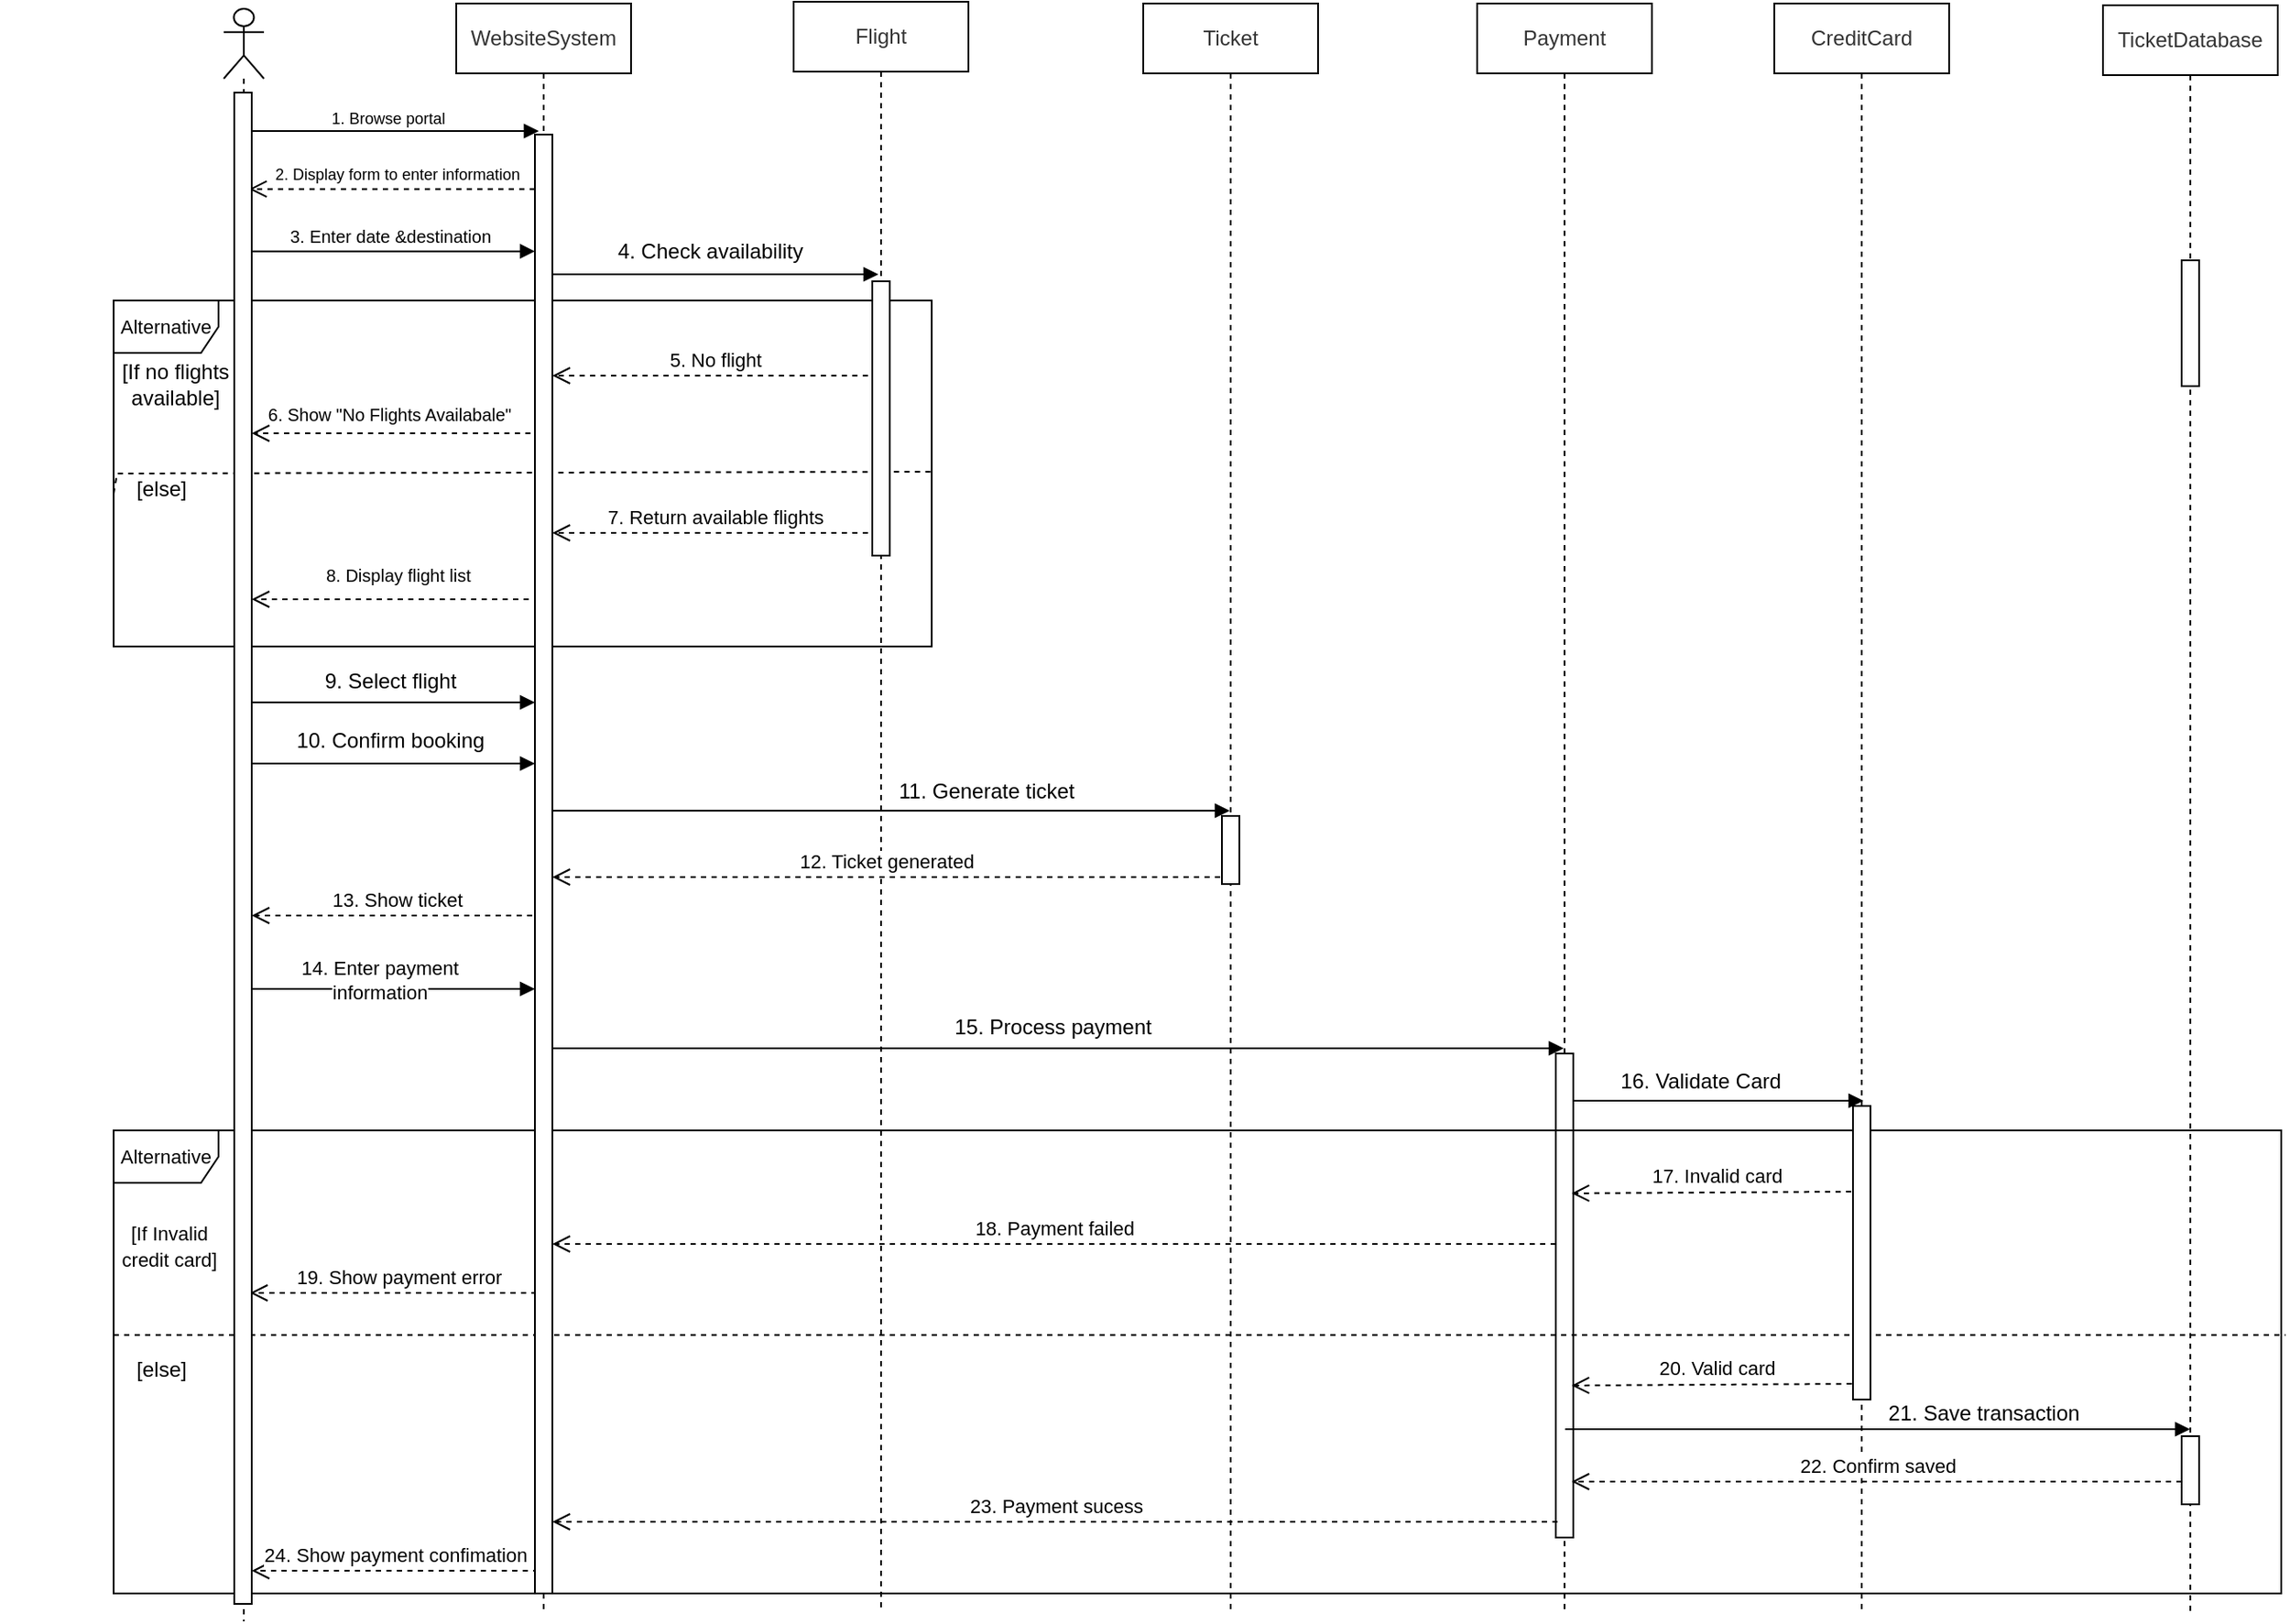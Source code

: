 <mxfile version="27.0.6">
  <diagram name="Trang-1" id="EBByfiUbzizjP6wDf-_v">
    <mxGraphModel dx="1788" dy="814" grid="0" gridSize="10" guides="1" tooltips="1" connect="1" arrows="1" fold="1" page="0" pageScale="1" pageWidth="827" pageHeight="1169" math="0" shadow="0">
      <root>
        <mxCell id="0" />
        <mxCell id="1" parent="0" />
        <mxCell id="OcpvKMQ3eihPh7LtuoBv-7" value="&lt;span style=&quot;color: rgb(51, 51, 51); font-family: arial, sans-serif; text-wrap-mode: nowrap; background-color: rgb(255, 255, 255);&quot;&gt;&lt;font style=&quot;font-size: 12px;&quot;&gt;Flight&lt;/font&gt;&lt;/span&gt;" style="shape=umlLifeline;perimeter=lifelinePerimeter;whiteSpace=wrap;html=1;container=1;dropTarget=0;collapsible=0;recursiveResize=0;outlineConnect=0;portConstraint=eastwest;newEdgeStyle={&quot;curved&quot;:0,&quot;rounded&quot;:0};" parent="1" vertex="1">
          <mxGeometry x="514" y="20" width="100" height="922" as="geometry" />
        </mxCell>
        <mxCell id="OcpvKMQ3eihPh7LtuoBv-5" value="&lt;span style=&quot;color: rgb(51, 51, 51); font-family: arial, sans-serif; text-wrap-mode: nowrap; background-color: rgb(255, 255, 255);&quot;&gt;&lt;font style=&quot;font-size: 12px;&quot;&gt;WebsiteSystem&lt;/font&gt;&lt;/span&gt;" style="shape=umlLifeline;perimeter=lifelinePerimeter;whiteSpace=wrap;html=1;container=1;dropTarget=0;collapsible=0;recursiveResize=0;outlineConnect=0;portConstraint=eastwest;newEdgeStyle={&quot;curved&quot;:0,&quot;rounded&quot;:0};" parent="1" vertex="1">
          <mxGeometry x="321" y="21" width="100" height="922" as="geometry" />
        </mxCell>
        <mxCell id="OcpvKMQ3eihPh7LtuoBv-9" value="&lt;span style=&quot;color: rgb(51, 51, 51); font-family: arial, sans-serif; text-wrap-mode: nowrap; background-color: rgb(255, 255, 255);&quot;&gt;&lt;font style=&quot;font-size: 12px;&quot;&gt;Ticket&lt;/font&gt;&lt;/span&gt;" style="shape=umlLifeline;perimeter=lifelinePerimeter;whiteSpace=wrap;html=1;container=1;dropTarget=0;collapsible=0;recursiveResize=0;outlineConnect=0;portConstraint=eastwest;newEdgeStyle={&quot;curved&quot;:0,&quot;rounded&quot;:0};" parent="1" vertex="1">
          <mxGeometry x="714" y="21" width="100" height="920" as="geometry" />
        </mxCell>
        <mxCell id="VGC5vULkN33uPKPLS_7s-29" value="" style="html=1;points=[[0,0,0,0,5],[0,1,0,0,-5],[1,0,0,0,5],[1,1,0,0,-5]];perimeter=orthogonalPerimeter;outlineConnect=0;targetShapes=umlLifeline;portConstraint=eastwest;newEdgeStyle={&quot;curved&quot;:0,&quot;rounded&quot;:0};" vertex="1" parent="OcpvKMQ3eihPh7LtuoBv-9">
          <mxGeometry x="45" y="465" width="10" height="39" as="geometry" />
        </mxCell>
        <mxCell id="OcpvKMQ3eihPh7LtuoBv-11" value="&lt;span style=&quot;color: rgb(51, 51, 51); font-family: arial, sans-serif; text-wrap-mode: nowrap; background-color: rgb(255, 255, 255);&quot;&gt;&lt;font style=&quot;font-size: 12px;&quot;&gt;Payment&lt;/font&gt;&lt;/span&gt;" style="shape=umlLifeline;perimeter=lifelinePerimeter;whiteSpace=wrap;html=1;container=1;dropTarget=0;collapsible=0;recursiveResize=0;outlineConnect=0;portConstraint=eastwest;newEdgeStyle={&quot;curved&quot;:0,&quot;rounded&quot;:0};" parent="1" vertex="1">
          <mxGeometry x="905" y="21" width="100" height="920" as="geometry" />
        </mxCell>
        <mxCell id="VGC5vULkN33uPKPLS_7s-30" value="" style="html=1;points=[[0,0,0,0,5],[0,1,0,0,-5],[1,0,0,0,5],[1,1,0,0,-5]];perimeter=orthogonalPerimeter;outlineConnect=0;targetShapes=umlLifeline;portConstraint=eastwest;newEdgeStyle={&quot;curved&quot;:0,&quot;rounded&quot;:0};" vertex="1" parent="OcpvKMQ3eihPh7LtuoBv-11">
          <mxGeometry x="45" y="601" width="10" height="277" as="geometry" />
        </mxCell>
        <mxCell id="OcpvKMQ3eihPh7LtuoBv-13" value="&lt;span style=&quot;color: rgb(51, 51, 51); font-family: arial, sans-serif; text-wrap-mode: nowrap; background-color: rgb(255, 255, 255);&quot;&gt;&lt;font style=&quot;font-size: 12px;&quot;&gt;CreditCard&lt;/font&gt;&lt;/span&gt;" style="shape=umlLifeline;perimeter=lifelinePerimeter;whiteSpace=wrap;html=1;container=1;dropTarget=0;collapsible=0;recursiveResize=0;outlineConnect=0;portConstraint=eastwest;newEdgeStyle={&quot;curved&quot;:0,&quot;rounded&quot;:0};" parent="1" vertex="1">
          <mxGeometry x="1075" y="21" width="100" height="921" as="geometry" />
        </mxCell>
        <mxCell id="OcpvKMQ3eihPh7LtuoBv-15" value="&lt;span style=&quot;color: rgb(51, 51, 51); font-family: arial, sans-serif; text-wrap-mode: nowrap; background-color: rgb(255, 255, 255);&quot;&gt;&lt;font style=&quot;font-size: 12px;&quot;&gt;TicketDatabase&lt;/font&gt;&lt;/span&gt;" style="shape=umlLifeline;perimeter=lifelinePerimeter;whiteSpace=wrap;html=1;container=1;dropTarget=0;collapsible=0;recursiveResize=0;outlineConnect=0;portConstraint=eastwest;newEdgeStyle={&quot;curved&quot;:0,&quot;rounded&quot;:0};" parent="1" vertex="1">
          <mxGeometry x="1263" y="22" width="100" height="921" as="geometry" />
        </mxCell>
        <mxCell id="OcpvKMQ3eihPh7LtuoBv-16" value="" style="html=1;points=[[0,0,0,0,5],[0,1,0,0,-5],[1,0,0,0,5],[1,1,0,0,-5]];perimeter=orthogonalPerimeter;outlineConnect=0;targetShapes=umlLifeline;portConstraint=eastwest;newEdgeStyle={&quot;curved&quot;:0,&quot;rounded&quot;:0};" parent="1" vertex="1">
          <mxGeometry x="1308" y="168" width="10" height="72" as="geometry" />
        </mxCell>
        <mxCell id="OcpvKMQ3eihPh7LtuoBv-18" value="" style="html=1;verticalAlign=bottom;endArrow=block;curved=0;rounded=0;" parent="1" edge="1">
          <mxGeometry x="-0.825" y="37" width="80" relative="1" as="geometry">
            <mxPoint x="197.75" y="94" as="sourcePoint" />
            <mxPoint x="368.25" y="94" as="targetPoint" />
            <mxPoint as="offset" />
          </mxGeometry>
        </mxCell>
        <mxCell id="OcpvKMQ3eihPh7LtuoBv-19" value="&lt;font style=&quot;font-size: 9px;&quot;&gt;1. Browse portal&amp;nbsp;&lt;/font&gt;" style="text;html=1;align=center;verticalAlign=middle;whiteSpace=wrap;rounded=0;" parent="1" vertex="1">
          <mxGeometry x="222.5" y="78" width="121" height="16" as="geometry" />
        </mxCell>
        <mxCell id="OcpvKMQ3eihPh7LtuoBv-20" value="" style="html=1;verticalAlign=bottom;endArrow=block;curved=0;rounded=0;" parent="1" edge="1" target="VGC5vULkN33uPKPLS_7s-24">
          <mxGeometry x="-0.825" y="37" width="80" relative="1" as="geometry">
            <mxPoint x="195.5" y="162.83" as="sourcePoint" />
            <mxPoint x="359" y="163.12" as="targetPoint" />
            <mxPoint as="offset" />
          </mxGeometry>
        </mxCell>
        <mxCell id="OcpvKMQ3eihPh7LtuoBv-21" value="&lt;font style=&quot;font-size: 10px;&quot;&gt;3. Enter date &amp;amp;destination&lt;/font&gt;" style="text;html=1;align=center;verticalAlign=middle;whiteSpace=wrap;rounded=0;" parent="1" vertex="1">
          <mxGeometry x="214.5" y="146" width="137" height="16" as="geometry" />
        </mxCell>
        <mxCell id="OcpvKMQ3eihPh7LtuoBv-22" value="" style="html=1;verticalAlign=bottom;endArrow=block;curved=0;rounded=0;" parent="1" edge="1">
          <mxGeometry x="-0.825" y="37" width="80" relative="1" as="geometry">
            <mxPoint x="371" y="176" as="sourcePoint" />
            <mxPoint x="562.5" y="176" as="targetPoint" />
            <mxPoint as="offset" />
          </mxGeometry>
        </mxCell>
        <mxCell id="OcpvKMQ3eihPh7LtuoBv-23" value="4. Check availability" style="text;html=1;align=center;verticalAlign=middle;whiteSpace=wrap;rounded=0;" parent="1" vertex="1">
          <mxGeometry x="378" y="155" width="177" height="16" as="geometry" />
        </mxCell>
        <mxCell id="OcpvKMQ3eihPh7LtuoBv-25" value="&lt;font style=&quot;font-size: 11px;&quot;&gt;Alternative&lt;/font&gt;" style="shape=umlFrame;whiteSpace=wrap;html=1;pointerEvents=0;" parent="1" vertex="1">
          <mxGeometry x="125" y="191" width="468" height="198" as="geometry" />
        </mxCell>
        <mxCell id="OcpvKMQ3eihPh7LtuoBv-27" value="[If no flights available]" style="text;html=1;align=center;verticalAlign=middle;whiteSpace=wrap;rounded=0;" parent="1" vertex="1">
          <mxGeometry x="104" y="214" width="113" height="50" as="geometry" />
        </mxCell>
        <mxCell id="OcpvKMQ3eihPh7LtuoBv-31" value="5. No flight" style="html=1;verticalAlign=bottom;endArrow=open;dashed=1;endSize=8;curved=0;rounded=0;" parent="1" edge="1" target="VGC5vULkN33uPKPLS_7s-24">
          <mxGeometry relative="1" as="geometry">
            <mxPoint x="562.54" y="234" as="sourcePoint" />
            <mxPoint x="370.469" y="234" as="targetPoint" />
          </mxGeometry>
        </mxCell>
        <mxCell id="OcpvKMQ3eihPh7LtuoBv-34" value="" style="html=1;verticalAlign=bottom;endArrow=open;dashed=1;endSize=8;curved=0;rounded=0;" parent="1" edge="1" target="VGC5vULkN33uPKPLS_7s-20">
          <mxGeometry relative="1" as="geometry">
            <mxPoint x="369.5" y="267" as="sourcePoint" />
            <mxPoint x="198.499" y="267.21" as="targetPoint" />
          </mxGeometry>
        </mxCell>
        <mxCell id="OcpvKMQ3eihPh7LtuoBv-36" value="&lt;font style=&quot;font-size: 10px;&quot;&gt;6. Show &quot;No Flights Availabale&quot;&lt;/font&gt;" style="text;html=1;align=center;verticalAlign=middle;whiteSpace=wrap;rounded=0;" parent="1" vertex="1">
          <mxGeometry x="212" y="247" width="142" height="17" as="geometry" />
        </mxCell>
        <mxCell id="OcpvKMQ3eihPh7LtuoBv-38" value="[else]" style="text;html=1;align=center;verticalAlign=middle;whiteSpace=wrap;rounded=0;" parent="1" vertex="1">
          <mxGeometry x="60" y="291" width="185" height="16" as="geometry" />
        </mxCell>
        <mxCell id="OcpvKMQ3eihPh7LtuoBv-39" value="" style="endArrow=none;dashed=1;html=1;rounded=0;exitX=0;exitY=0.558;exitDx=0;exitDy=0;exitPerimeter=0;entryX=1.001;entryY=0.495;entryDx=0;entryDy=0;entryPerimeter=0;" parent="1" source="OcpvKMQ3eihPh7LtuoBv-25" edge="1" target="OcpvKMQ3eihPh7LtuoBv-25">
          <mxGeometry width="50" height="50" relative="1" as="geometry">
            <mxPoint x="125" y="290" as="sourcePoint" />
            <mxPoint x="580" y="290" as="targetPoint" />
            <Array as="points">
              <mxPoint x="127" y="290" />
            </Array>
          </mxGeometry>
        </mxCell>
        <mxCell id="OcpvKMQ3eihPh7LtuoBv-40" value="7. Return available flights" style="html=1;verticalAlign=bottom;endArrow=open;dashed=1;endSize=8;curved=0;rounded=0;" parent="1" edge="1" target="VGC5vULkN33uPKPLS_7s-24">
          <mxGeometry relative="1" as="geometry">
            <mxPoint x="562.54" y="324" as="sourcePoint" />
            <mxPoint x="370.469" y="324" as="targetPoint" />
          </mxGeometry>
        </mxCell>
        <mxCell id="OcpvKMQ3eihPh7LtuoBv-41" value="" style="html=1;verticalAlign=bottom;endArrow=open;dashed=1;endSize=8;curved=0;rounded=0;" parent="1" edge="1" target="VGC5vULkN33uPKPLS_7s-20">
          <mxGeometry relative="1" as="geometry">
            <mxPoint x="368.5" y="362" as="sourcePoint" />
            <mxPoint x="197.499" y="362.21" as="targetPoint" />
          </mxGeometry>
        </mxCell>
        <mxCell id="OcpvKMQ3eihPh7LtuoBv-42" value="&lt;span style=&quot;font-size: 10px;&quot;&gt;8. Display flight list&lt;/span&gt;" style="text;html=1;align=center;verticalAlign=middle;whiteSpace=wrap;rounded=0;" parent="1" vertex="1">
          <mxGeometry x="217" y="339" width="142" height="17" as="geometry" />
        </mxCell>
        <mxCell id="OcpvKMQ3eihPh7LtuoBv-46" value="" style="html=1;verticalAlign=bottom;endArrow=block;curved=0;rounded=0;" parent="1" edge="1">
          <mxGeometry x="-0.825" y="37" width="80" relative="1" as="geometry">
            <mxPoint x="195" y="421" as="sourcePoint" />
            <mxPoint x="366" y="421" as="targetPoint" />
            <mxPoint as="offset" />
          </mxGeometry>
        </mxCell>
        <mxCell id="OcpvKMQ3eihPh7LtuoBv-47" value="9. Select flight" style="text;html=1;align=center;verticalAlign=middle;whiteSpace=wrap;rounded=0;" parent="1" vertex="1">
          <mxGeometry x="222.5" y="401" width="121" height="16" as="geometry" />
        </mxCell>
        <mxCell id="OcpvKMQ3eihPh7LtuoBv-48" value="" style="html=1;verticalAlign=bottom;endArrow=block;curved=0;rounded=0;" parent="1" edge="1">
          <mxGeometry x="-0.825" y="37" width="80" relative="1" as="geometry">
            <mxPoint x="195" y="456" as="sourcePoint" />
            <mxPoint x="366" y="456" as="targetPoint" />
            <mxPoint as="offset" />
          </mxGeometry>
        </mxCell>
        <mxCell id="OcpvKMQ3eihPh7LtuoBv-49" value="10. Confirm booking" style="text;html=1;align=center;verticalAlign=middle;whiteSpace=wrap;rounded=0;" parent="1" vertex="1">
          <mxGeometry x="222.5" y="435" width="121" height="16" as="geometry" />
        </mxCell>
        <mxCell id="OcpvKMQ3eihPh7LtuoBv-50" value="" style="html=1;verticalAlign=bottom;endArrow=block;curved=0;rounded=0;" parent="1" target="OcpvKMQ3eihPh7LtuoBv-9" edge="1">
          <mxGeometry x="-0.825" y="37" width="80" relative="1" as="geometry">
            <mxPoint x="371" y="483" as="sourcePoint" />
            <mxPoint x="542" y="483" as="targetPoint" />
            <mxPoint as="offset" />
          </mxGeometry>
        </mxCell>
        <mxCell id="OcpvKMQ3eihPh7LtuoBv-51" value="11. Generate ticket" style="text;html=1;align=center;verticalAlign=middle;whiteSpace=wrap;rounded=0;" parent="1" vertex="1">
          <mxGeometry x="530" y="464" width="189" height="16" as="geometry" />
        </mxCell>
        <mxCell id="OcpvKMQ3eihPh7LtuoBv-52" value="12. Ticket generated" style="html=1;verticalAlign=bottom;endArrow=open;dashed=1;endSize=8;curved=0;rounded=0;" parent="1" target="VGC5vULkN33uPKPLS_7s-24" edge="1">
          <mxGeometry relative="1" as="geometry">
            <mxPoint x="758" y="521" as="sourcePoint" />
            <mxPoint x="570.999" y="514" as="targetPoint" />
            <Array as="points">
              <mxPoint x="738" y="521" />
            </Array>
          </mxGeometry>
        </mxCell>
        <mxCell id="OcpvKMQ3eihPh7LtuoBv-53" value="13. Show ticket" style="html=1;verticalAlign=bottom;endArrow=open;dashed=1;endSize=8;curved=0;rounded=0;" parent="1" source="OcpvKMQ3eihPh7LtuoBv-5" edge="1" target="VGC5vULkN33uPKPLS_7s-20">
          <mxGeometry relative="1" as="geometry">
            <mxPoint x="391.07" y="543" as="sourcePoint" />
            <mxPoint x="208" y="543" as="targetPoint" />
            <Array as="points">
              <mxPoint x="221" y="543" />
            </Array>
          </mxGeometry>
        </mxCell>
        <mxCell id="VGC5vULkN33uPKPLS_7s-1" value="" style="html=1;verticalAlign=bottom;endArrow=block;curved=0;rounded=0;" edge="1" parent="1">
          <mxGeometry x="-0.825" y="37" width="80" relative="1" as="geometry">
            <mxPoint x="195" y="585" as="sourcePoint" />
            <mxPoint x="366" y="585" as="targetPoint" />
            <mxPoint as="offset" />
          </mxGeometry>
        </mxCell>
        <mxCell id="VGC5vULkN33uPKPLS_7s-2" value="&lt;div style=&quot;text-align: center;&quot;&gt;&lt;span style=&quot;color: light-dark(rgb(0, 0, 0), rgb(255, 255, 255)); font-size: 11px; text-wrap-mode: nowrap; background-color: rgb(255, 255, 255);&quot;&gt;14. Enter payment information&lt;/span&gt;&lt;/div&gt;" style="text;whiteSpace=wrap;html=1;" vertex="1" parent="1">
          <mxGeometry x="217" y="559" width="119" height="22" as="geometry" />
        </mxCell>
        <mxCell id="VGC5vULkN33uPKPLS_7s-3" value="" style="html=1;verticalAlign=bottom;endArrow=block;curved=0;rounded=0;" edge="1" parent="1" target="OcpvKMQ3eihPh7LtuoBv-11">
          <mxGeometry x="-0.825" y="37" width="80" relative="1" as="geometry">
            <mxPoint x="371" y="619" as="sourcePoint" />
            <mxPoint x="542" y="619" as="targetPoint" />
            <mxPoint as="offset" />
          </mxGeometry>
        </mxCell>
        <mxCell id="VGC5vULkN33uPKPLS_7s-4" value="15. Process payment" style="text;html=1;align=center;verticalAlign=middle;whiteSpace=wrap;rounded=0;" vertex="1" parent="1">
          <mxGeometry x="568" y="599" width="189" height="16" as="geometry" />
        </mxCell>
        <mxCell id="VGC5vULkN33uPKPLS_7s-5" value="" style="html=1;verticalAlign=bottom;endArrow=block;curved=0;rounded=0;" edge="1" parent="1" source="VGC5vULkN33uPKPLS_7s-30">
          <mxGeometry x="-0.825" y="37" width="80" relative="1" as="geometry">
            <mxPoint x="955" y="649" as="sourcePoint" />
            <mxPoint x="1126" y="649" as="targetPoint" />
            <mxPoint as="offset" />
          </mxGeometry>
        </mxCell>
        <mxCell id="VGC5vULkN33uPKPLS_7s-6" value="16. Validate Card" style="text;html=1;align=center;verticalAlign=middle;whiteSpace=wrap;rounded=0;" vertex="1" parent="1">
          <mxGeometry x="955" y="630" width="156" height="16" as="geometry" />
        </mxCell>
        <mxCell id="VGC5vULkN33uPKPLS_7s-7" value="&lt;font style=&quot;font-size: 11px;&quot;&gt;Alternative&lt;/font&gt;" style="shape=umlFrame;whiteSpace=wrap;html=1;pointerEvents=0;" vertex="1" parent="1">
          <mxGeometry x="125" y="666" width="1240" height="265" as="geometry" />
        </mxCell>
        <mxCell id="VGC5vULkN33uPKPLS_7s-8" value="" style="endArrow=none;dashed=1;html=1;rounded=0;entryX=1.002;entryY=0.442;entryDx=0;entryDy=0;entryPerimeter=0;exitX=0;exitY=0.442;exitDx=0;exitDy=0;exitPerimeter=0;" edge="1" parent="1" source="VGC5vULkN33uPKPLS_7s-7" target="VGC5vULkN33uPKPLS_7s-7">
          <mxGeometry width="50" height="50" relative="1" as="geometry">
            <mxPoint x="119" y="780" as="sourcePoint" />
            <mxPoint x="1360" y="772" as="targetPoint" />
          </mxGeometry>
        </mxCell>
        <mxCell id="VGC5vULkN33uPKPLS_7s-9" value="&lt;font style=&quot;font-size: 11px;&quot;&gt;[If Invalid credit card]&lt;/font&gt;" style="text;html=1;align=center;verticalAlign=middle;whiteSpace=wrap;rounded=0;" vertex="1" parent="1">
          <mxGeometry x="120" y="691" width="74" height="81" as="geometry" />
        </mxCell>
        <mxCell id="VGC5vULkN33uPKPLS_7s-10" value="[else]" style="text;html=1;align=center;verticalAlign=middle;whiteSpace=wrap;rounded=0;" vertex="1" parent="1">
          <mxGeometry x="98" y="795" width="109" height="16" as="geometry" />
        </mxCell>
        <mxCell id="VGC5vULkN33uPKPLS_7s-11" value="17. Invalid card" style="html=1;verticalAlign=bottom;endArrow=open;dashed=1;endSize=8;curved=0;rounded=0;" edge="1" parent="1">
          <mxGeometry relative="1" as="geometry">
            <mxPoint x="1125" y="701" as="sourcePoint" />
            <mxPoint x="959" y="702" as="targetPoint" />
          </mxGeometry>
        </mxCell>
        <mxCell id="VGC5vULkN33uPKPLS_7s-12" value="18. Payment failed" style="html=1;verticalAlign=bottom;endArrow=open;dashed=1;endSize=8;curved=0;rounded=0;" edge="1" parent="1" target="VGC5vULkN33uPKPLS_7s-24">
          <mxGeometry relative="1" as="geometry">
            <mxPoint x="950" y="731" as="sourcePoint" />
            <mxPoint x="370.63" y="731.07" as="targetPoint" />
          </mxGeometry>
        </mxCell>
        <mxCell id="VGC5vULkN33uPKPLS_7s-13" value="19. Show payment error" style="html=1;verticalAlign=bottom;endArrow=open;dashed=1;endSize=8;curved=0;rounded=0;" edge="1" parent="1">
          <mxGeometry relative="1" as="geometry">
            <mxPoint x="373" y="759" as="sourcePoint" />
            <mxPoint x="203" y="759" as="targetPoint" />
          </mxGeometry>
        </mxCell>
        <mxCell id="VGC5vULkN33uPKPLS_7s-14" value="20. Valid card" style="html=1;verticalAlign=bottom;endArrow=open;dashed=1;endSize=8;curved=0;rounded=0;" edge="1" parent="1">
          <mxGeometry relative="1" as="geometry">
            <mxPoint x="1125.33" y="811" as="sourcePoint" />
            <mxPoint x="959" y="812" as="targetPoint" />
          </mxGeometry>
        </mxCell>
        <mxCell id="VGC5vULkN33uPKPLS_7s-15" value="" style="html=1;verticalAlign=bottom;endArrow=block;curved=0;rounded=0;" edge="1" parent="1">
          <mxGeometry x="-0.825" y="37" width="80" relative="1" as="geometry">
            <mxPoint x="955.33" y="837" as="sourcePoint" />
            <mxPoint x="1312.83" y="837" as="targetPoint" />
            <mxPoint as="offset" />
          </mxGeometry>
        </mxCell>
        <mxCell id="VGC5vULkN33uPKPLS_7s-16" value="21. Save transaction" style="text;html=1;align=center;verticalAlign=middle;whiteSpace=wrap;rounded=0;" vertex="1" parent="1">
          <mxGeometry x="1117" y="820" width="156" height="16" as="geometry" />
        </mxCell>
        <mxCell id="VGC5vULkN33uPKPLS_7s-17" value="22. Confirm saved" style="html=1;verticalAlign=bottom;endArrow=open;dashed=1;endSize=8;curved=0;rounded=0;" edge="1" parent="1" source="VGC5vULkN33uPKPLS_7s-33">
          <mxGeometry relative="1" as="geometry">
            <mxPoint x="1312.33" y="868" as="sourcePoint" />
            <mxPoint x="959" y="867" as="targetPoint" />
          </mxGeometry>
        </mxCell>
        <mxCell id="VGC5vULkN33uPKPLS_7s-18" value="23. Payment sucess" style="html=1;verticalAlign=bottom;endArrow=open;dashed=1;endSize=8;curved=0;rounded=0;" edge="1" parent="1" target="VGC5vULkN33uPKPLS_7s-24">
          <mxGeometry relative="1" as="geometry">
            <mxPoint x="951" y="890" as="sourcePoint" />
            <mxPoint x="370.63" y="889" as="targetPoint" />
          </mxGeometry>
        </mxCell>
        <mxCell id="VGC5vULkN33uPKPLS_7s-19" value="24. Show payment confimation" style="html=1;verticalAlign=bottom;endArrow=open;dashed=1;endSize=8;curved=0;rounded=0;" edge="1" parent="1" target="VGC5vULkN33uPKPLS_7s-20">
          <mxGeometry relative="1" as="geometry">
            <mxPoint x="368" y="918" as="sourcePoint" />
            <mxPoint x="198" y="918" as="targetPoint" />
          </mxGeometry>
        </mxCell>
        <mxCell id="VGC5vULkN33uPKPLS_7s-21" value="" style="html=1;verticalAlign=bottom;endArrow=open;dashed=1;endSize=8;curved=0;rounded=0;" edge="1" parent="1" source="VGC5vULkN33uPKPLS_7s-24">
          <mxGeometry relative="1" as="geometry">
            <mxPoint x="370" y="126" as="sourcePoint" />
            <mxPoint x="202.5" y="127.21" as="targetPoint" />
          </mxGeometry>
        </mxCell>
        <mxCell id="VGC5vULkN33uPKPLS_7s-22" value="&lt;font style=&quot;font-size: 9px;&quot;&gt;2. Display form to enter information&lt;/font&gt;" style="text;html=1;align=center;verticalAlign=middle;whiteSpace=wrap;rounded=0;" vertex="1" parent="1">
          <mxGeometry x="209" y="110" width="157" height="16" as="geometry" />
        </mxCell>
        <mxCell id="OcpvKMQ3eihPh7LtuoBv-45" value="" style="shape=umlLifeline;perimeter=lifelinePerimeter;whiteSpace=wrap;html=1;container=1;dropTarget=0;collapsible=0;recursiveResize=0;outlineConnect=0;portConstraint=eastwest;newEdgeStyle={&quot;curved&quot;:0,&quot;rounded&quot;:0};participant=umlActor;" parent="1" vertex="1">
          <mxGeometry x="188" y="24" width="23" height="923" as="geometry" />
        </mxCell>
        <mxCell id="VGC5vULkN33uPKPLS_7s-20" value="" style="html=1;points=[[0,0,0,0,5],[0,1,0,0,-5],[1,0,0,0,5],[1,1,0,0,-5]];perimeter=orthogonalPerimeter;outlineConnect=0;targetShapes=umlLifeline;portConstraint=eastwest;newEdgeStyle={&quot;curved&quot;:0,&quot;rounded&quot;:0};" vertex="1" parent="OcpvKMQ3eihPh7LtuoBv-45">
          <mxGeometry x="6" y="48" width="10" height="865" as="geometry" />
        </mxCell>
        <mxCell id="VGC5vULkN33uPKPLS_7s-25" value="" style="html=1;verticalAlign=bottom;endArrow=open;dashed=1;endSize=8;curved=0;rounded=0;" edge="1" parent="1" source="OcpvKMQ3eihPh7LtuoBv-5" target="VGC5vULkN33uPKPLS_7s-24">
          <mxGeometry relative="1" as="geometry">
            <mxPoint x="371" y="127" as="sourcePoint" />
            <mxPoint x="202.5" y="127.21" as="targetPoint" />
          </mxGeometry>
        </mxCell>
        <mxCell id="VGC5vULkN33uPKPLS_7s-24" value="" style="html=1;points=[[0,0,0,0,5],[0,1,0,0,-5],[1,0,0,0,5],[1,1,0,0,-5]];perimeter=orthogonalPerimeter;outlineConnect=0;targetShapes=umlLifeline;portConstraint=eastwest;newEdgeStyle={&quot;curved&quot;:0,&quot;rounded&quot;:0};" vertex="1" parent="1">
          <mxGeometry x="366" y="96" width="10" height="835" as="geometry" />
        </mxCell>
        <mxCell id="VGC5vULkN33uPKPLS_7s-27" value="" style="html=1;points=[[0,0,0,0,5],[0,1,0,0,-5],[1,0,0,0,5],[1,1,0,0,-5]];perimeter=orthogonalPerimeter;outlineConnect=0;targetShapes=umlLifeline;portConstraint=eastwest;newEdgeStyle={&quot;curved&quot;:0,&quot;rounded&quot;:0};" vertex="1" parent="1">
          <mxGeometry x="559" y="180" width="10" height="157" as="geometry" />
        </mxCell>
        <mxCell id="VGC5vULkN33uPKPLS_7s-32" value="" style="html=1;points=[[0,0,0,0,5],[0,1,0,0,-5],[1,0,0,0,5],[1,1,0,0,-5]];perimeter=orthogonalPerimeter;outlineConnect=0;targetShapes=umlLifeline;portConstraint=eastwest;newEdgeStyle={&quot;curved&quot;:0,&quot;rounded&quot;:0};" vertex="1" parent="1">
          <mxGeometry x="1120" y="652" width="10" height="168" as="geometry" />
        </mxCell>
        <mxCell id="VGC5vULkN33uPKPLS_7s-34" value="" style="html=1;verticalAlign=bottom;endArrow=open;dashed=1;endSize=8;curved=0;rounded=0;" edge="1" parent="1" target="VGC5vULkN33uPKPLS_7s-33">
          <mxGeometry relative="1" as="geometry">
            <mxPoint x="1312.33" y="868" as="sourcePoint" />
            <mxPoint x="959" y="867" as="targetPoint" />
          </mxGeometry>
        </mxCell>
        <mxCell id="VGC5vULkN33uPKPLS_7s-33" value="" style="html=1;points=[[0,0,0,0,5],[0,1,0,0,-5],[1,0,0,0,5],[1,1,0,0,-5]];perimeter=orthogonalPerimeter;outlineConnect=0;targetShapes=umlLifeline;portConstraint=eastwest;newEdgeStyle={&quot;curved&quot;:0,&quot;rounded&quot;:0};" vertex="1" parent="1">
          <mxGeometry x="1308" y="841" width="10" height="39" as="geometry" />
        </mxCell>
      </root>
    </mxGraphModel>
  </diagram>
</mxfile>
